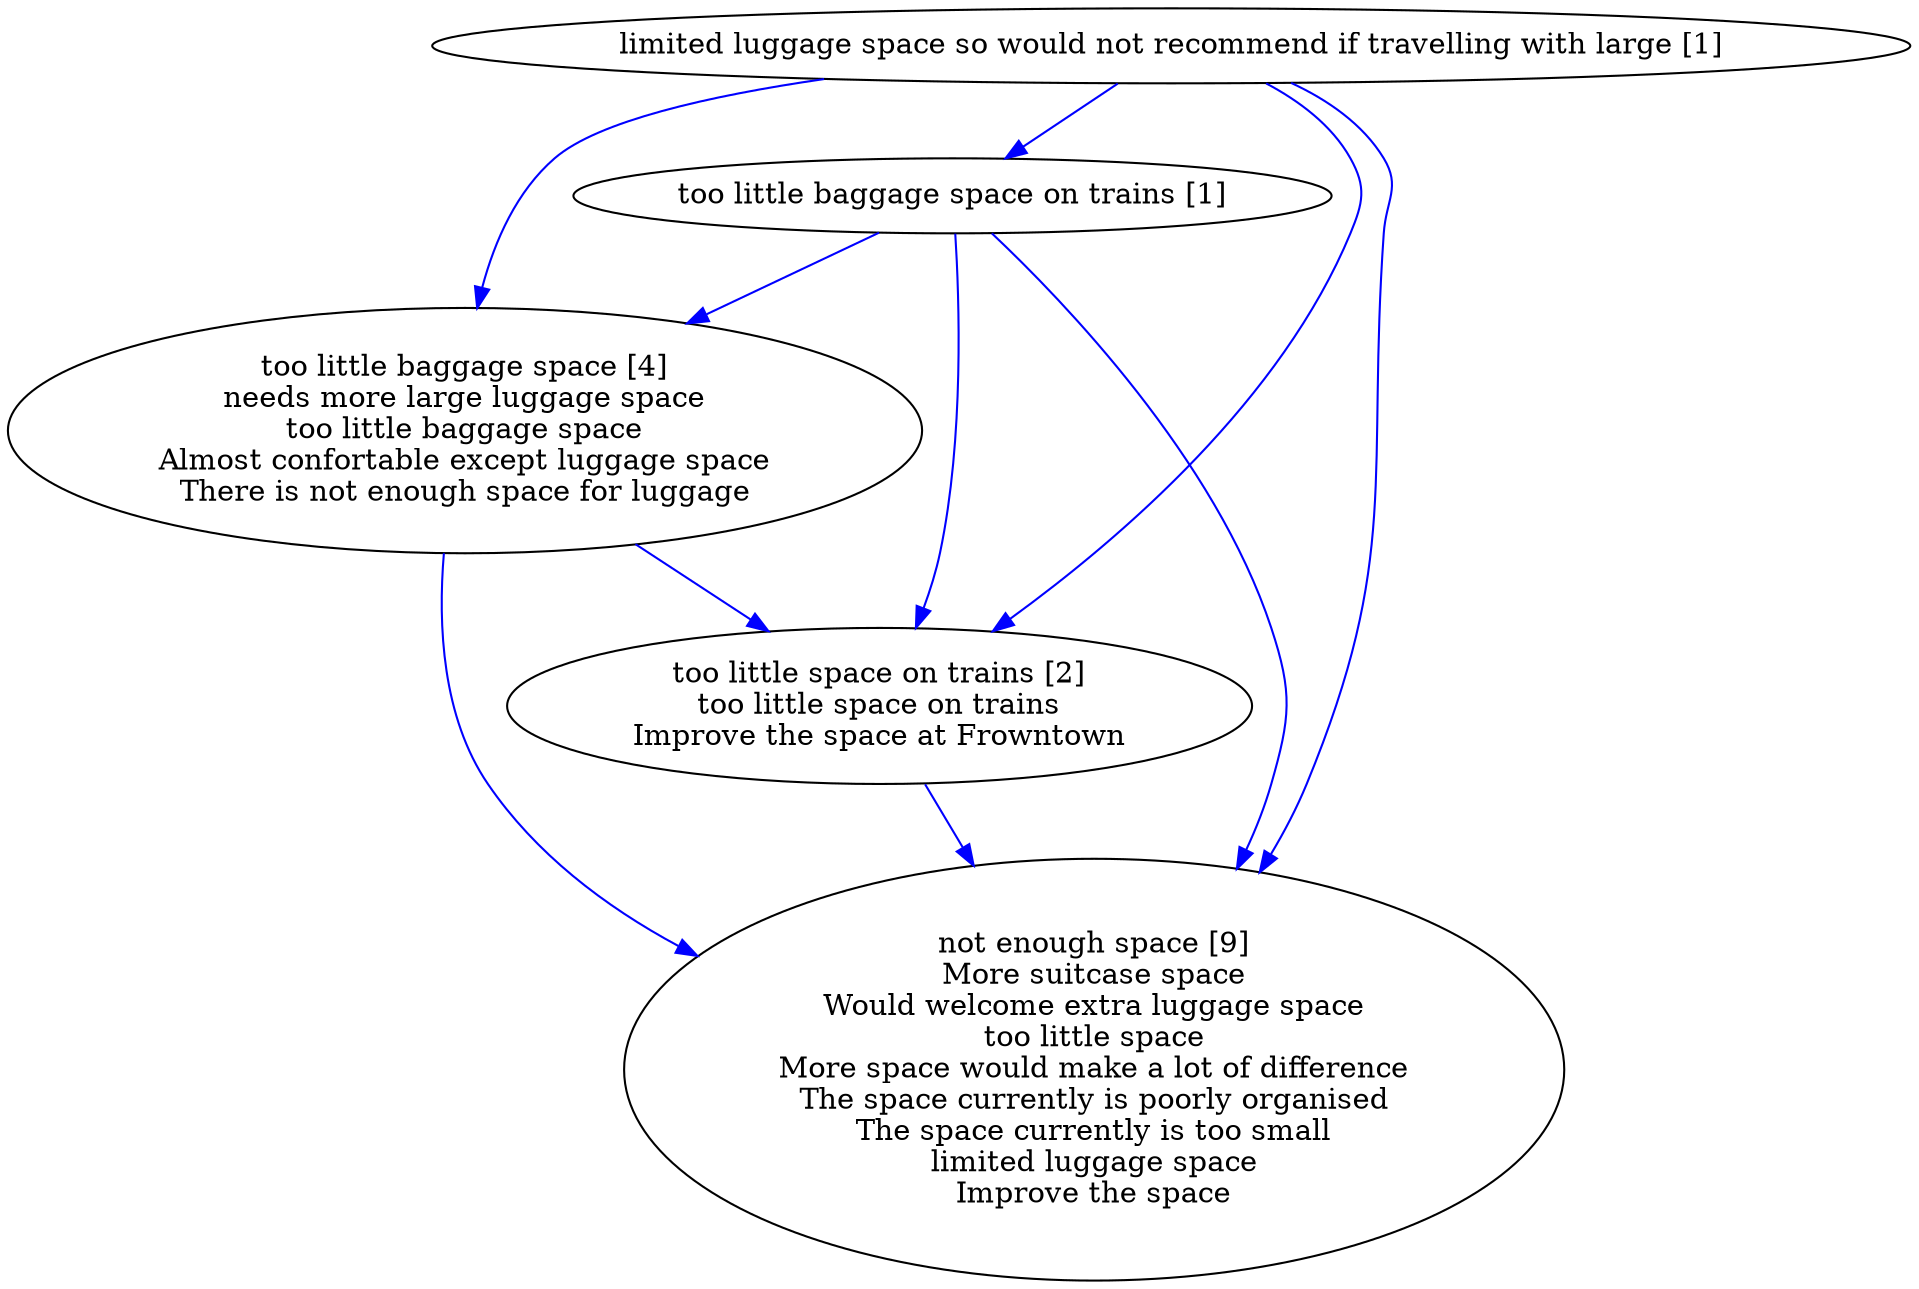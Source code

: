 digraph collapsedGraph {
"not enough space [9]\nMore suitcase space\nWould welcome extra luggage space\ntoo little space\nMore space would make a lot of difference\nThe space currently is poorly organised\nThe space currently is too small\nlimited luggage space\nImprove the space""too little baggage space [4]\nneeds more large luggage space\ntoo little baggage space\nAlmost confortable except luggage space\nThere is not enough space for luggage""too little space on trains [2]\ntoo little space on trains\nImprove the space at Frowntown""limited luggage space so would not recommend if travelling with large [1]""too little baggage space on trains [1]""limited luggage space so would not recommend if travelling with large [1]" -> "too little baggage space on trains [1]" [color=blue]
"too little space on trains [2]\ntoo little space on trains\nImprove the space at Frowntown" -> "not enough space [9]\nMore suitcase space\nWould welcome extra luggage space\ntoo little space\nMore space would make a lot of difference\nThe space currently is poorly organised\nThe space currently is too small\nlimited luggage space\nImprove the space" [color=blue]
"limited luggage space so would not recommend if travelling with large [1]" -> "too little baggage space [4]\nneeds more large luggage space\ntoo little baggage space\nAlmost confortable except luggage space\nThere is not enough space for luggage" [color=blue]
"limited luggage space so would not recommend if travelling with large [1]" -> "not enough space [9]\nMore suitcase space\nWould welcome extra luggage space\ntoo little space\nMore space would make a lot of difference\nThe space currently is poorly organised\nThe space currently is too small\nlimited luggage space\nImprove the space" [color=blue]
"too little baggage space on trains [1]" -> "too little baggage space [4]\nneeds more large luggage space\ntoo little baggage space\nAlmost confortable except luggage space\nThere is not enough space for luggage" [color=blue]
"limited luggage space so would not recommend if travelling with large [1]" -> "too little space on trains [2]\ntoo little space on trains\nImprove the space at Frowntown" [color=blue]
"too little baggage space on trains [1]" -> "too little space on trains [2]\ntoo little space on trains\nImprove the space at Frowntown" [color=blue]
"too little baggage space on trains [1]" -> "not enough space [9]\nMore suitcase space\nWould welcome extra luggage space\ntoo little space\nMore space would make a lot of difference\nThe space currently is poorly organised\nThe space currently is too small\nlimited luggage space\nImprove the space" [color=blue]
"too little baggage space [4]\nneeds more large luggage space\ntoo little baggage space\nAlmost confortable except luggage space\nThere is not enough space for luggage" -> "not enough space [9]\nMore suitcase space\nWould welcome extra luggage space\ntoo little space\nMore space would make a lot of difference\nThe space currently is poorly organised\nThe space currently is too small\nlimited luggage space\nImprove the space" [color=blue]
"too little baggage space [4]\nneeds more large luggage space\ntoo little baggage space\nAlmost confortable except luggage space\nThere is not enough space for luggage" -> "too little space on trains [2]\ntoo little space on trains\nImprove the space at Frowntown" [color=blue]
}
